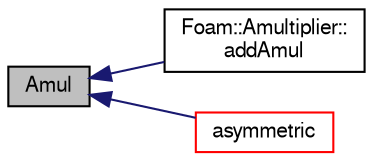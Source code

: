 digraph "Amul"
{
  bgcolor="transparent";
  edge [fontname="FreeSans",fontsize="10",labelfontname="FreeSans",labelfontsize="10"];
  node [fontname="FreeSans",fontsize="10",shape=record];
  rankdir="LR";
  Node1027 [label="Amul",height=0.2,width=0.4,color="black", fillcolor="grey75", style="filled", fontcolor="black"];
  Node1027 -> Node1028 [dir="back",color="midnightblue",fontsize="10",style="solid",fontname="FreeSans"];
  Node1028 [label="Foam::Amultiplier::\laddAmul",height=0.2,width=0.4,color="black",URL="$a26806.html#a699f20ebf44e6dadd49223351e150d72"];
  Node1027 -> Node1029 [dir="back",color="midnightblue",fontsize="10",style="solid",fontname="FreeSans"];
  Node1029 [label="asymmetric",height=0.2,width=0.4,color="red",URL="$a26790.html#aff45003a4c4226b1f6f4e5e24d382e03"];
}
